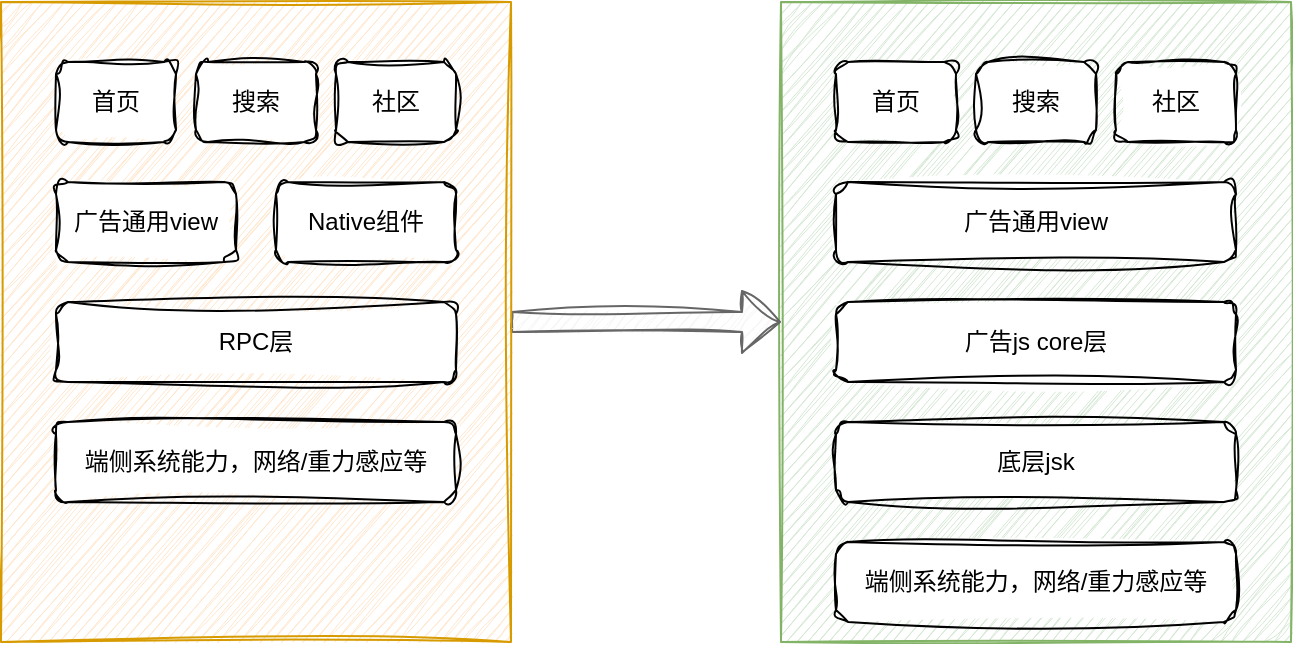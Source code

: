 <mxfile version="24.7.8">
  <diagram id="prtHgNgQTEPvFCAcTncT" name="Page-1">
    <mxGraphModel dx="1224" dy="739" grid="1" gridSize="10" guides="1" tooltips="1" connect="1" arrows="1" fold="1" page="1" pageScale="1" pageWidth="827" pageHeight="1169" math="0" shadow="0">
      <root>
        <mxCell id="0" />
        <mxCell id="1" parent="0" />
        <mxCell id="6M0Tjz0h5s1cv5i4jDKu-20" value="" style="rounded=0;whiteSpace=wrap;html=1;fillColor=#d5e8d4;strokeColor=#82b366;sketch=1;curveFitting=1;jiggle=2;" vertex="1" parent="1">
          <mxGeometry x="462.5" y="90" width="255" height="320" as="geometry" />
        </mxCell>
        <mxCell id="6M0Tjz0h5s1cv5i4jDKu-21" style="edgeStyle=orthogonalEdgeStyle;shape=flexArrow;rounded=0;orthogonalLoop=1;jettySize=auto;html=1;exitX=1;exitY=0.5;exitDx=0;exitDy=0;fillColor=#f5f5f5;strokeColor=#666666;sketch=1;curveFitting=1;jiggle=2;" edge="1" parent="1" source="6M0Tjz0h5s1cv5i4jDKu-19" target="6M0Tjz0h5s1cv5i4jDKu-20">
          <mxGeometry relative="1" as="geometry" />
        </mxCell>
        <mxCell id="6M0Tjz0h5s1cv5i4jDKu-19" value="" style="rounded=0;whiteSpace=wrap;html=1;fillColor=#ffe6cc;strokeColor=#d79b00;glass=0;shadow=0;sketch=1;curveFitting=1;jiggle=2;" vertex="1" parent="1">
          <mxGeometry x="72.5" y="90" width="255" height="320" as="geometry" />
        </mxCell>
        <mxCell id="6M0Tjz0h5s1cv5i4jDKu-1" value="首页" style="rounded=1;whiteSpace=wrap;html=1;sketch=1;curveFitting=1;jiggle=2;" vertex="1" parent="1">
          <mxGeometry x="100" y="120" width="60" height="40" as="geometry" />
        </mxCell>
        <mxCell id="6M0Tjz0h5s1cv5i4jDKu-6" value="搜索" style="rounded=1;whiteSpace=wrap;html=1;sketch=1;curveFitting=1;jiggle=2;" vertex="1" parent="1">
          <mxGeometry x="170" y="120" width="60" height="40" as="geometry" />
        </mxCell>
        <mxCell id="6M0Tjz0h5s1cv5i4jDKu-7" value="社区" style="rounded=1;whiteSpace=wrap;html=1;sketch=1;curveFitting=1;jiggle=2;" vertex="1" parent="1">
          <mxGeometry x="240" y="120" width="60" height="40" as="geometry" />
        </mxCell>
        <mxCell id="6M0Tjz0h5s1cv5i4jDKu-8" value="广告通用view" style="rounded=1;whiteSpace=wrap;html=1;sketch=1;curveFitting=1;jiggle=2;" vertex="1" parent="1">
          <mxGeometry x="100" y="180" width="90" height="40" as="geometry" />
        </mxCell>
        <mxCell id="6M0Tjz0h5s1cv5i4jDKu-10" value="RPC层" style="rounded=1;whiteSpace=wrap;html=1;sketch=1;curveFitting=1;jiggle=2;" vertex="1" parent="1">
          <mxGeometry x="100" y="240" width="200" height="40" as="geometry" />
        </mxCell>
        <mxCell id="6M0Tjz0h5s1cv5i4jDKu-11" value="Native组件" style="rounded=1;whiteSpace=wrap;html=1;sketch=1;curveFitting=1;jiggle=2;" vertex="1" parent="1">
          <mxGeometry x="210" y="180" width="90" height="40" as="geometry" />
        </mxCell>
        <mxCell id="6M0Tjz0h5s1cv5i4jDKu-12" value="首页" style="rounded=1;whiteSpace=wrap;html=1;sketch=1;curveFitting=1;jiggle=2;" vertex="1" parent="1">
          <mxGeometry x="490" y="120" width="60" height="40" as="geometry" />
        </mxCell>
        <mxCell id="6M0Tjz0h5s1cv5i4jDKu-13" value="搜索" style="rounded=1;whiteSpace=wrap;html=1;sketch=1;curveFitting=1;jiggle=2;" vertex="1" parent="1">
          <mxGeometry x="560" y="120" width="60" height="40" as="geometry" />
        </mxCell>
        <mxCell id="6M0Tjz0h5s1cv5i4jDKu-14" value="社区" style="rounded=1;whiteSpace=wrap;html=1;sketch=1;curveFitting=1;jiggle=2;" vertex="1" parent="1">
          <mxGeometry x="630" y="120" width="60" height="40" as="geometry" />
        </mxCell>
        <mxCell id="6M0Tjz0h5s1cv5i4jDKu-15" value="广告通用view" style="rounded=1;whiteSpace=wrap;html=1;sketch=1;curveFitting=1;jiggle=2;" vertex="1" parent="1">
          <mxGeometry x="490" y="180" width="200" height="40" as="geometry" />
        </mxCell>
        <mxCell id="6M0Tjz0h5s1cv5i4jDKu-16" value="广告js core层" style="rounded=1;whiteSpace=wrap;html=1;sketch=1;curveFitting=1;jiggle=2;" vertex="1" parent="1">
          <mxGeometry x="490" y="240" width="200" height="40" as="geometry" />
        </mxCell>
        <mxCell id="6M0Tjz0h5s1cv5i4jDKu-18" value="底层jsk" style="rounded=1;whiteSpace=wrap;html=1;sketch=1;curveFitting=1;jiggle=2;" vertex="1" parent="1">
          <mxGeometry x="490" y="300" width="200" height="40" as="geometry" />
        </mxCell>
        <mxCell id="6M0Tjz0h5s1cv5i4jDKu-22" value="端侧系统能力，网络/重力感应等" style="rounded=1;whiteSpace=wrap;html=1;sketch=1;curveFitting=1;jiggle=2;" vertex="1" parent="1">
          <mxGeometry x="100" y="300" width="200" height="40" as="geometry" />
        </mxCell>
        <mxCell id="6M0Tjz0h5s1cv5i4jDKu-23" value="端侧系统能力，网络/重力感应等" style="rounded=1;whiteSpace=wrap;html=1;sketch=1;curveFitting=1;jiggle=2;" vertex="1" parent="1">
          <mxGeometry x="490" y="360" width="200" height="40" as="geometry" />
        </mxCell>
      </root>
    </mxGraphModel>
  </diagram>
</mxfile>
